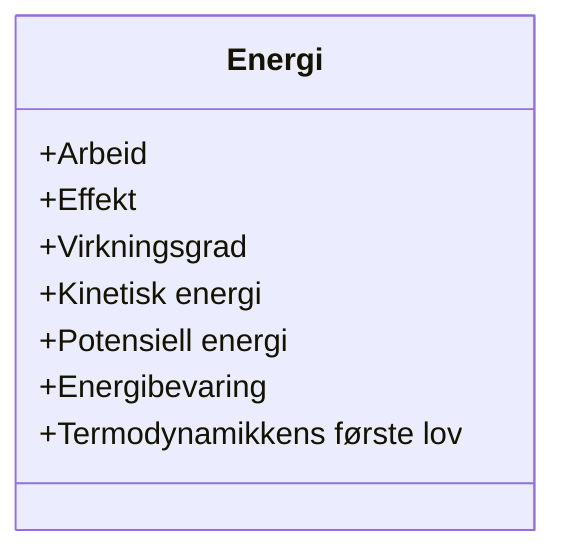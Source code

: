 classDiagram
  class Energi {
    +Arbeid
    +Effekt
    +Virkningsgrad
    +Kinetisk energi
    +Potensiell energi
    +Energibevaring
    +Termodynamikkens første lov
  }